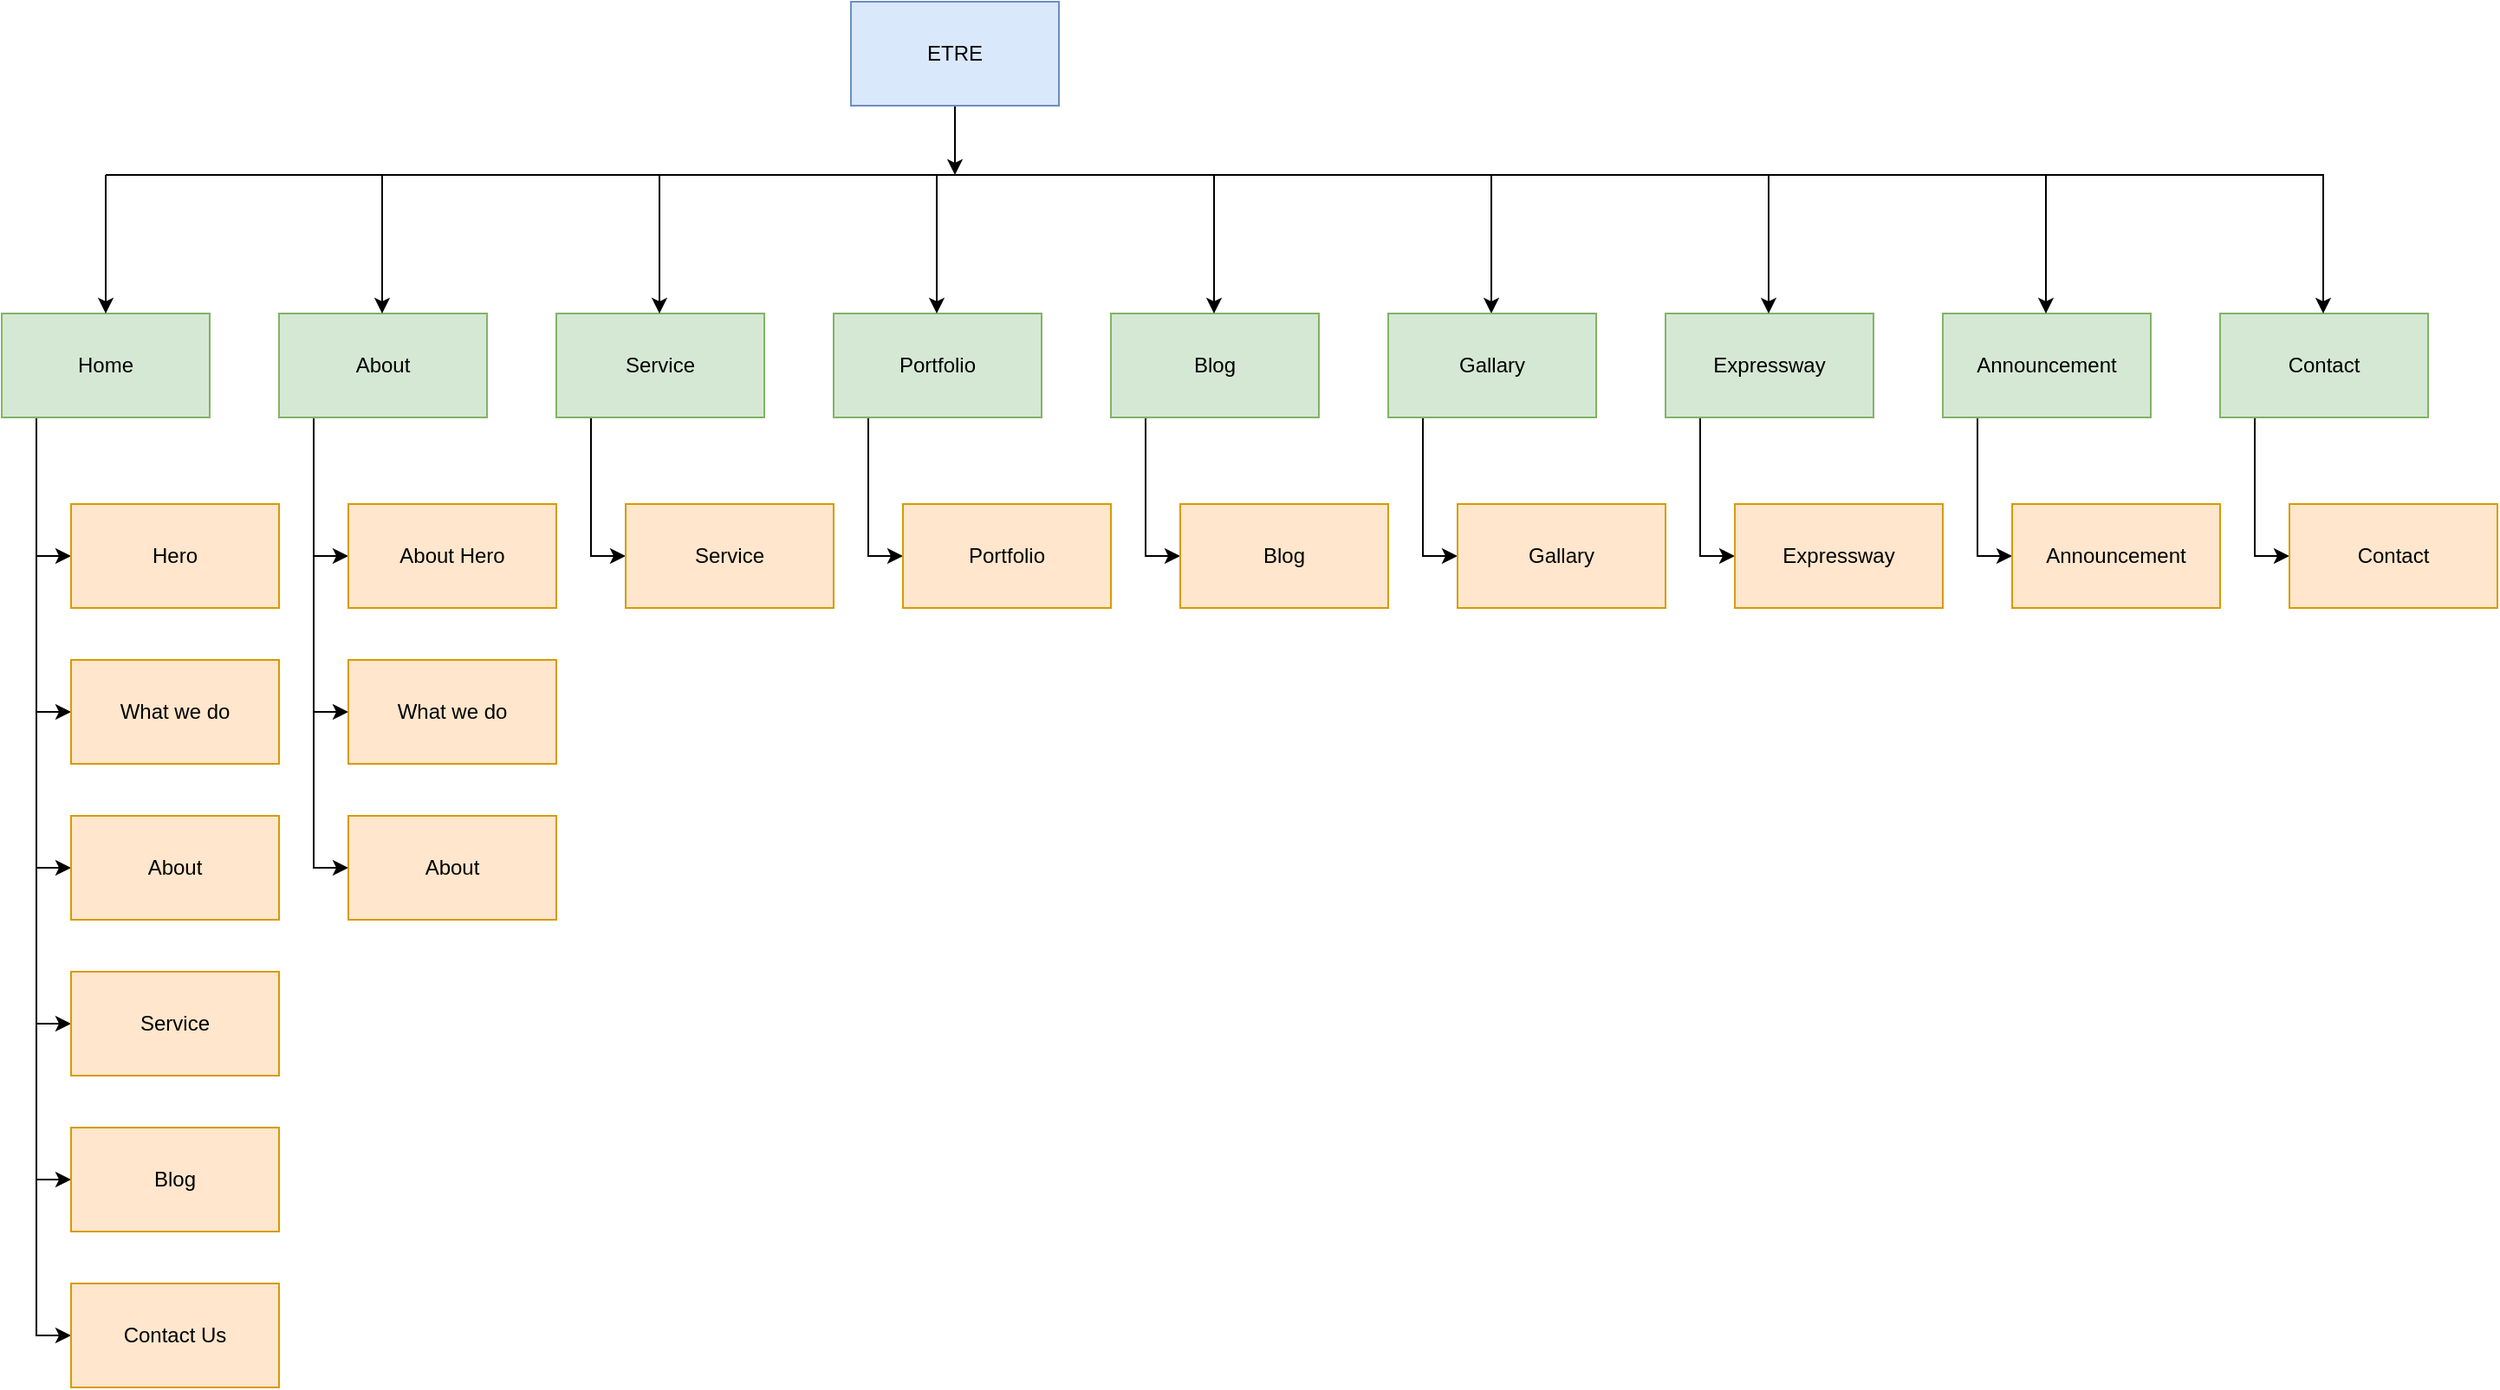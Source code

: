 <mxfile version="24.3.0" type="github">
  <diagram name="Page-1" id="IlU0qOO4f0eTFkJFD-Sp">
    <mxGraphModel dx="1026" dy="556" grid="1" gridSize="10" guides="1" tooltips="1" connect="1" arrows="1" fold="1" page="1" pageScale="1" pageWidth="850" pageHeight="1100" math="0" shadow="0">
      <root>
        <mxCell id="0" />
        <mxCell id="1" parent="0" />
        <mxCell id="Fdh9U_4XGUkjMdX29r3U-18" style="edgeStyle=orthogonalEdgeStyle;rounded=0;orthogonalLoop=1;jettySize=auto;html=1;exitX=0.5;exitY=1;exitDx=0;exitDy=0;" parent="1" source="Fdh9U_4XGUkjMdX29r3U-1" edge="1">
          <mxGeometry relative="1" as="geometry">
            <mxPoint x="590" y="160" as="targetPoint" />
          </mxGeometry>
        </mxCell>
        <mxCell id="Fdh9U_4XGUkjMdX29r3U-1" value="ETRE" style="rounded=0;whiteSpace=wrap;html=1;fillColor=#dae8fc;strokeColor=#6c8ebf;" parent="1" vertex="1">
          <mxGeometry x="530" y="60" width="120" height="60" as="geometry" />
        </mxCell>
        <mxCell id="_f0eR9gCtV97OWRL1Jzt-24" value="" style="edgeStyle=orthogonalEdgeStyle;rounded=0;orthogonalLoop=1;jettySize=auto;html=1;" edge="1" parent="1" source="Fdh9U_4XGUkjMdX29r3U-2" target="_f0eR9gCtV97OWRL1Jzt-7">
          <mxGeometry relative="1" as="geometry">
            <Array as="points">
              <mxPoint x="60" y="380" />
            </Array>
          </mxGeometry>
        </mxCell>
        <mxCell id="Fdh9U_4XGUkjMdX29r3U-2" value="Home" style="rounded=0;whiteSpace=wrap;html=1;fillColor=#d5e8d4;strokeColor=#82b366;" parent="1" vertex="1">
          <mxGeometry x="40" y="240" width="120" height="60" as="geometry" />
        </mxCell>
        <mxCell id="_f0eR9gCtV97OWRL1Jzt-23" value="" style="edgeStyle=orthogonalEdgeStyle;rounded=0;orthogonalLoop=1;jettySize=auto;html=1;" edge="1" parent="1" source="Fdh9U_4XGUkjMdX29r3U-4" target="_f0eR9gCtV97OWRL1Jzt-8">
          <mxGeometry relative="1" as="geometry">
            <Array as="points">
              <mxPoint x="220" y="380" />
            </Array>
          </mxGeometry>
        </mxCell>
        <mxCell id="Fdh9U_4XGUkjMdX29r3U-4" value="About" style="rounded=0;whiteSpace=wrap;html=1;fillColor=#d5e8d4;strokeColor=#82b366;" parent="1" vertex="1">
          <mxGeometry x="200" y="240" width="120" height="60" as="geometry" />
        </mxCell>
        <mxCell id="_f0eR9gCtV97OWRL1Jzt-22" value="" style="edgeStyle=orthogonalEdgeStyle;rounded=0;orthogonalLoop=1;jettySize=auto;html=1;" edge="1" parent="1" source="Fdh9U_4XGUkjMdX29r3U-6" target="_f0eR9gCtV97OWRL1Jzt-9">
          <mxGeometry relative="1" as="geometry">
            <Array as="points">
              <mxPoint x="380" y="380" />
            </Array>
          </mxGeometry>
        </mxCell>
        <mxCell id="Fdh9U_4XGUkjMdX29r3U-6" value="Service" style="rounded=0;whiteSpace=wrap;html=1;fillColor=#d5e8d4;strokeColor=#82b366;" parent="1" vertex="1">
          <mxGeometry x="360" y="240" width="120" height="60" as="geometry" />
        </mxCell>
        <mxCell id="_f0eR9gCtV97OWRL1Jzt-21" value="" style="edgeStyle=orthogonalEdgeStyle;rounded=0;orthogonalLoop=1;jettySize=auto;html=1;" edge="1" parent="1" source="Fdh9U_4XGUkjMdX29r3U-8" target="_f0eR9gCtV97OWRL1Jzt-10">
          <mxGeometry relative="1" as="geometry">
            <Array as="points">
              <mxPoint x="540" y="380" />
            </Array>
          </mxGeometry>
        </mxCell>
        <mxCell id="Fdh9U_4XGUkjMdX29r3U-8" value="Portfolio" style="rounded=0;whiteSpace=wrap;html=1;fillColor=#d5e8d4;strokeColor=#82b366;" parent="1" vertex="1">
          <mxGeometry x="520" y="240" width="120" height="60" as="geometry" />
        </mxCell>
        <mxCell id="_f0eR9gCtV97OWRL1Jzt-20" value="" style="edgeStyle=orthogonalEdgeStyle;rounded=0;orthogonalLoop=1;jettySize=auto;html=1;" edge="1" parent="1" source="Fdh9U_4XGUkjMdX29r3U-12" target="_f0eR9gCtV97OWRL1Jzt-11">
          <mxGeometry relative="1" as="geometry">
            <Array as="points">
              <mxPoint x="700" y="380" />
            </Array>
          </mxGeometry>
        </mxCell>
        <mxCell id="Fdh9U_4XGUkjMdX29r3U-12" value="Blog" style="rounded=0;whiteSpace=wrap;html=1;fillColor=#d5e8d4;strokeColor=#82b366;" parent="1" vertex="1">
          <mxGeometry x="680" y="240" width="120" height="60" as="geometry" />
        </mxCell>
        <mxCell id="_f0eR9gCtV97OWRL1Jzt-17" value="" style="edgeStyle=orthogonalEdgeStyle;rounded=0;orthogonalLoop=1;jettySize=auto;html=1;" edge="1" parent="1" source="Fdh9U_4XGUkjMdX29r3U-14" target="_f0eR9gCtV97OWRL1Jzt-12">
          <mxGeometry relative="1" as="geometry">
            <Array as="points">
              <mxPoint x="1340" y="380" />
            </Array>
          </mxGeometry>
        </mxCell>
        <mxCell id="Fdh9U_4XGUkjMdX29r3U-14" value="Contact" style="rounded=0;whiteSpace=wrap;html=1;fillColor=#d5e8d4;strokeColor=#82b366;" parent="1" vertex="1">
          <mxGeometry x="1320" y="240" width="120" height="60" as="geometry" />
        </mxCell>
        <mxCell id="Fdh9U_4XGUkjMdX29r3U-16" value="" style="endArrow=none;html=1;rounded=0;" parent="1" edge="1">
          <mxGeometry width="50" height="50" relative="1" as="geometry">
            <mxPoint x="100" y="160" as="sourcePoint" />
            <mxPoint x="1380" y="160" as="targetPoint" />
          </mxGeometry>
        </mxCell>
        <mxCell id="Fdh9U_4XGUkjMdX29r3U-19" value="" style="endArrow=classic;html=1;rounded=0;entryX=0.5;entryY=0;entryDx=0;entryDy=0;" parent="1" target="Fdh9U_4XGUkjMdX29r3U-2" edge="1">
          <mxGeometry width="50" height="50" relative="1" as="geometry">
            <mxPoint x="100" y="160" as="sourcePoint" />
            <mxPoint x="80" y="220" as="targetPoint" />
          </mxGeometry>
        </mxCell>
        <mxCell id="Fdh9U_4XGUkjMdX29r3U-20" value="" style="endArrow=classic;html=1;rounded=0;entryX=0.5;entryY=0;entryDx=0;entryDy=0;" parent="1" edge="1">
          <mxGeometry width="50" height="50" relative="1" as="geometry">
            <mxPoint x="259.5" y="160" as="sourcePoint" />
            <mxPoint x="259.5" y="240" as="targetPoint" />
          </mxGeometry>
        </mxCell>
        <mxCell id="Fdh9U_4XGUkjMdX29r3U-21" value="" style="endArrow=classic;html=1;rounded=0;entryX=0.5;entryY=0;entryDx=0;entryDy=0;" parent="1" edge="1">
          <mxGeometry width="50" height="50" relative="1" as="geometry">
            <mxPoint x="579.5" y="160" as="sourcePoint" />
            <mxPoint x="579.5" y="240" as="targetPoint" />
          </mxGeometry>
        </mxCell>
        <mxCell id="Fdh9U_4XGUkjMdX29r3U-22" value="" style="endArrow=classic;html=1;rounded=0;entryX=0.5;entryY=0;entryDx=0;entryDy=0;" parent="1" edge="1">
          <mxGeometry width="50" height="50" relative="1" as="geometry">
            <mxPoint x="419.5" y="160" as="sourcePoint" />
            <mxPoint x="419.5" y="240" as="targetPoint" />
          </mxGeometry>
        </mxCell>
        <mxCell id="Fdh9U_4XGUkjMdX29r3U-23" value="" style="endArrow=classic;html=1;rounded=0;entryX=0.5;entryY=0;entryDx=0;entryDy=0;" parent="1" edge="1">
          <mxGeometry width="50" height="50" relative="1" as="geometry">
            <mxPoint x="739.5" y="160" as="sourcePoint" />
            <mxPoint x="739.5" y="240" as="targetPoint" />
          </mxGeometry>
        </mxCell>
        <mxCell id="Fdh9U_4XGUkjMdX29r3U-25" value="" style="endArrow=classic;html=1;rounded=0;entryX=0.5;entryY=0;entryDx=0;entryDy=0;" parent="1" edge="1">
          <mxGeometry width="50" height="50" relative="1" as="geometry">
            <mxPoint x="899.5" y="160" as="sourcePoint" />
            <mxPoint x="899.5" y="240" as="targetPoint" />
          </mxGeometry>
        </mxCell>
        <mxCell id="_f0eR9gCtV97OWRL1Jzt-18" value="" style="edgeStyle=orthogonalEdgeStyle;rounded=0;orthogonalLoop=1;jettySize=auto;html=1;" edge="1" parent="1" source="Fdh9U_4XGUkjMdX29r3U-26" target="_f0eR9gCtV97OWRL1Jzt-13">
          <mxGeometry relative="1" as="geometry">
            <Array as="points">
              <mxPoint x="1020" y="380" />
            </Array>
          </mxGeometry>
        </mxCell>
        <mxCell id="Fdh9U_4XGUkjMdX29r3U-26" value="Expressway" style="rounded=0;whiteSpace=wrap;html=1;fillColor=#d5e8d4;strokeColor=#82b366;" parent="1" vertex="1">
          <mxGeometry x="1000" y="240" width="120" height="60" as="geometry" />
        </mxCell>
        <mxCell id="Fdh9U_4XGUkjMdX29r3U-27" value="" style="endArrow=classic;html=1;rounded=0;entryX=0.5;entryY=0;entryDx=0;entryDy=0;" parent="1" edge="1">
          <mxGeometry width="50" height="50" relative="1" as="geometry">
            <mxPoint x="1059.5" y="160" as="sourcePoint" />
            <mxPoint x="1059.5" y="240" as="targetPoint" />
          </mxGeometry>
        </mxCell>
        <mxCell id="_f0eR9gCtV97OWRL1Jzt-16" value="" style="edgeStyle=orthogonalEdgeStyle;rounded=0;orthogonalLoop=1;jettySize=auto;html=1;" edge="1" parent="1" source="_f0eR9gCtV97OWRL1Jzt-1" target="_f0eR9gCtV97OWRL1Jzt-14">
          <mxGeometry relative="1" as="geometry">
            <Array as="points">
              <mxPoint x="1180" y="380" />
            </Array>
          </mxGeometry>
        </mxCell>
        <mxCell id="_f0eR9gCtV97OWRL1Jzt-1" value="Announcement" style="rounded=0;whiteSpace=wrap;html=1;fillColor=#d5e8d4;strokeColor=#82b366;" vertex="1" parent="1">
          <mxGeometry x="1160" y="240" width="120" height="60" as="geometry" />
        </mxCell>
        <mxCell id="_f0eR9gCtV97OWRL1Jzt-3" value="" style="endArrow=classic;html=1;rounded=0;entryX=0.5;entryY=0;entryDx=0;entryDy=0;" edge="1" parent="1">
          <mxGeometry width="50" height="50" relative="1" as="geometry">
            <mxPoint x="1219.5" y="160" as="sourcePoint" />
            <mxPoint x="1219.5" y="240" as="targetPoint" />
          </mxGeometry>
        </mxCell>
        <mxCell id="_f0eR9gCtV97OWRL1Jzt-19" value="" style="edgeStyle=orthogonalEdgeStyle;rounded=0;orthogonalLoop=1;jettySize=auto;html=1;" edge="1" parent="1" source="_f0eR9gCtV97OWRL1Jzt-4" target="_f0eR9gCtV97OWRL1Jzt-15">
          <mxGeometry relative="1" as="geometry">
            <Array as="points">
              <mxPoint x="860" y="380" />
            </Array>
          </mxGeometry>
        </mxCell>
        <mxCell id="_f0eR9gCtV97OWRL1Jzt-4" value="Gallary" style="rounded=0;whiteSpace=wrap;html=1;fillColor=#d5e8d4;strokeColor=#82b366;" vertex="1" parent="1">
          <mxGeometry x="840" y="240" width="120" height="60" as="geometry" />
        </mxCell>
        <mxCell id="_f0eR9gCtV97OWRL1Jzt-6" value="" style="endArrow=classic;html=1;rounded=0;entryX=0.5;entryY=0;entryDx=0;entryDy=0;" edge="1" parent="1">
          <mxGeometry width="50" height="50" relative="1" as="geometry">
            <mxPoint x="1379.5" y="160" as="sourcePoint" />
            <mxPoint x="1379.5" y="240" as="targetPoint" />
          </mxGeometry>
        </mxCell>
        <mxCell id="_f0eR9gCtV97OWRL1Jzt-26" value="" style="edgeStyle=orthogonalEdgeStyle;rounded=0;orthogonalLoop=1;jettySize=auto;html=1;entryX=0;entryY=0.5;entryDx=0;entryDy=0;" edge="1" parent="1" target="_f0eR9gCtV97OWRL1Jzt-25">
          <mxGeometry relative="1" as="geometry">
            <mxPoint x="60" y="380" as="sourcePoint" />
            <Array as="points">
              <mxPoint x="60" y="470" />
            </Array>
          </mxGeometry>
        </mxCell>
        <mxCell id="_f0eR9gCtV97OWRL1Jzt-7" value="Hero" style="rounded=0;whiteSpace=wrap;html=1;fillColor=#ffe6cc;strokeColor=#d79b00;" vertex="1" parent="1">
          <mxGeometry x="80" y="350" width="120" height="60" as="geometry" />
        </mxCell>
        <mxCell id="_f0eR9gCtV97OWRL1Jzt-8" value="About Hero" style="rounded=0;whiteSpace=wrap;html=1;fillColor=#ffe6cc;strokeColor=#d79b00;" vertex="1" parent="1">
          <mxGeometry x="240" y="350" width="120" height="60" as="geometry" />
        </mxCell>
        <mxCell id="_f0eR9gCtV97OWRL1Jzt-9" value="Service" style="rounded=0;whiteSpace=wrap;html=1;fillColor=#ffe6cc;strokeColor=#d79b00;" vertex="1" parent="1">
          <mxGeometry x="400" y="350" width="120" height="60" as="geometry" />
        </mxCell>
        <mxCell id="_f0eR9gCtV97OWRL1Jzt-10" value="Portfolio" style="rounded=0;whiteSpace=wrap;html=1;fillColor=#ffe6cc;strokeColor=#d79b00;" vertex="1" parent="1">
          <mxGeometry x="560" y="350" width="120" height="60" as="geometry" />
        </mxCell>
        <mxCell id="_f0eR9gCtV97OWRL1Jzt-11" value="Blog" style="rounded=0;whiteSpace=wrap;html=1;fillColor=#ffe6cc;strokeColor=#d79b00;" vertex="1" parent="1">
          <mxGeometry x="720" y="350" width="120" height="60" as="geometry" />
        </mxCell>
        <mxCell id="_f0eR9gCtV97OWRL1Jzt-12" value="Contact" style="rounded=0;whiteSpace=wrap;html=1;fillColor=#ffe6cc;strokeColor=#d79b00;" vertex="1" parent="1">
          <mxGeometry x="1360" y="350" width="120" height="60" as="geometry" />
        </mxCell>
        <mxCell id="_f0eR9gCtV97OWRL1Jzt-13" value="Expressway" style="rounded=0;whiteSpace=wrap;html=1;fillColor=#ffe6cc;strokeColor=#d79b00;" vertex="1" parent="1">
          <mxGeometry x="1040" y="350" width="120" height="60" as="geometry" />
        </mxCell>
        <mxCell id="_f0eR9gCtV97OWRL1Jzt-14" value="Announcement" style="rounded=0;whiteSpace=wrap;html=1;fillColor=#ffe6cc;strokeColor=#d79b00;" vertex="1" parent="1">
          <mxGeometry x="1200" y="350" width="120" height="60" as="geometry" />
        </mxCell>
        <mxCell id="_f0eR9gCtV97OWRL1Jzt-15" value="Gallary" style="rounded=0;whiteSpace=wrap;html=1;fillColor=#ffe6cc;strokeColor=#d79b00;" vertex="1" parent="1">
          <mxGeometry x="880" y="350" width="120" height="60" as="geometry" />
        </mxCell>
        <mxCell id="_f0eR9gCtV97OWRL1Jzt-25" value="What we do" style="rounded=0;whiteSpace=wrap;html=1;fillColor=#ffe6cc;strokeColor=#d79b00;" vertex="1" parent="1">
          <mxGeometry x="80" y="440" width="120" height="60" as="geometry" />
        </mxCell>
        <mxCell id="_f0eR9gCtV97OWRL1Jzt-27" value="" style="edgeStyle=orthogonalEdgeStyle;rounded=0;orthogonalLoop=1;jettySize=auto;html=1;entryX=0;entryY=0.5;entryDx=0;entryDy=0;" edge="1" parent="1" target="_f0eR9gCtV97OWRL1Jzt-28">
          <mxGeometry relative="1" as="geometry">
            <mxPoint x="60" y="470" as="sourcePoint" />
            <Array as="points">
              <mxPoint x="60" y="560" />
            </Array>
          </mxGeometry>
        </mxCell>
        <mxCell id="_f0eR9gCtV97OWRL1Jzt-28" value="About" style="rounded=0;whiteSpace=wrap;html=1;fillColor=#ffe6cc;strokeColor=#d79b00;" vertex="1" parent="1">
          <mxGeometry x="80" y="530" width="120" height="60" as="geometry" />
        </mxCell>
        <mxCell id="_f0eR9gCtV97OWRL1Jzt-29" value="" style="edgeStyle=orthogonalEdgeStyle;rounded=0;orthogonalLoop=1;jettySize=auto;html=1;entryX=0;entryY=0.5;entryDx=0;entryDy=0;" edge="1" parent="1" target="_f0eR9gCtV97OWRL1Jzt-30">
          <mxGeometry relative="1" as="geometry">
            <mxPoint x="60" y="560" as="sourcePoint" />
            <Array as="points">
              <mxPoint x="60" y="650" />
            </Array>
          </mxGeometry>
        </mxCell>
        <mxCell id="_f0eR9gCtV97OWRL1Jzt-30" value="Service" style="rounded=0;whiteSpace=wrap;html=1;fillColor=#ffe6cc;strokeColor=#d79b00;" vertex="1" parent="1">
          <mxGeometry x="80" y="620" width="120" height="60" as="geometry" />
        </mxCell>
        <mxCell id="_f0eR9gCtV97OWRL1Jzt-31" value="" style="edgeStyle=orthogonalEdgeStyle;rounded=0;orthogonalLoop=1;jettySize=auto;html=1;entryX=0;entryY=0.5;entryDx=0;entryDy=0;" edge="1" parent="1" target="_f0eR9gCtV97OWRL1Jzt-32">
          <mxGeometry relative="1" as="geometry">
            <mxPoint x="60" y="650" as="sourcePoint" />
            <Array as="points">
              <mxPoint x="60" y="740" />
            </Array>
          </mxGeometry>
        </mxCell>
        <mxCell id="_f0eR9gCtV97OWRL1Jzt-32" value="Blog" style="rounded=0;whiteSpace=wrap;html=1;fillColor=#ffe6cc;strokeColor=#d79b00;" vertex="1" parent="1">
          <mxGeometry x="80" y="710" width="120" height="60" as="geometry" />
        </mxCell>
        <mxCell id="_f0eR9gCtV97OWRL1Jzt-37" value="" style="edgeStyle=orthogonalEdgeStyle;rounded=0;orthogonalLoop=1;jettySize=auto;html=1;entryX=0;entryY=0.5;entryDx=0;entryDy=0;" edge="1" parent="1" target="_f0eR9gCtV97OWRL1Jzt-38">
          <mxGeometry relative="1" as="geometry">
            <mxPoint x="220" y="380" as="sourcePoint" />
            <Array as="points">
              <mxPoint x="220" y="470" />
            </Array>
          </mxGeometry>
        </mxCell>
        <mxCell id="_f0eR9gCtV97OWRL1Jzt-38" value="What we do" style="rounded=0;whiteSpace=wrap;html=1;fillColor=#ffe6cc;strokeColor=#d79b00;" vertex="1" parent="1">
          <mxGeometry x="240" y="440" width="120" height="60" as="geometry" />
        </mxCell>
        <mxCell id="_f0eR9gCtV97OWRL1Jzt-39" value="" style="edgeStyle=orthogonalEdgeStyle;rounded=0;orthogonalLoop=1;jettySize=auto;html=1;entryX=0;entryY=0.5;entryDx=0;entryDy=0;" edge="1" parent="1" target="_f0eR9gCtV97OWRL1Jzt-40">
          <mxGeometry relative="1" as="geometry">
            <mxPoint x="220" y="470" as="sourcePoint" />
            <Array as="points">
              <mxPoint x="220" y="560" />
            </Array>
          </mxGeometry>
        </mxCell>
        <mxCell id="_f0eR9gCtV97OWRL1Jzt-40" value="About" style="rounded=0;whiteSpace=wrap;html=1;fillColor=#ffe6cc;strokeColor=#d79b00;" vertex="1" parent="1">
          <mxGeometry x="240" y="530" width="120" height="60" as="geometry" />
        </mxCell>
        <mxCell id="_f0eR9gCtV97OWRL1Jzt-41" value="" style="edgeStyle=orthogonalEdgeStyle;rounded=0;orthogonalLoop=1;jettySize=auto;html=1;entryX=0;entryY=0.5;entryDx=0;entryDy=0;" edge="1" parent="1" target="_f0eR9gCtV97OWRL1Jzt-42">
          <mxGeometry relative="1" as="geometry">
            <mxPoint x="60" y="740" as="sourcePoint" />
            <Array as="points">
              <mxPoint x="60" y="830" />
            </Array>
          </mxGeometry>
        </mxCell>
        <mxCell id="_f0eR9gCtV97OWRL1Jzt-42" value="Contact Us" style="rounded=0;whiteSpace=wrap;html=1;fillColor=#ffe6cc;strokeColor=#d79b00;" vertex="1" parent="1">
          <mxGeometry x="80" y="800" width="120" height="60" as="geometry" />
        </mxCell>
      </root>
    </mxGraphModel>
  </diagram>
</mxfile>
